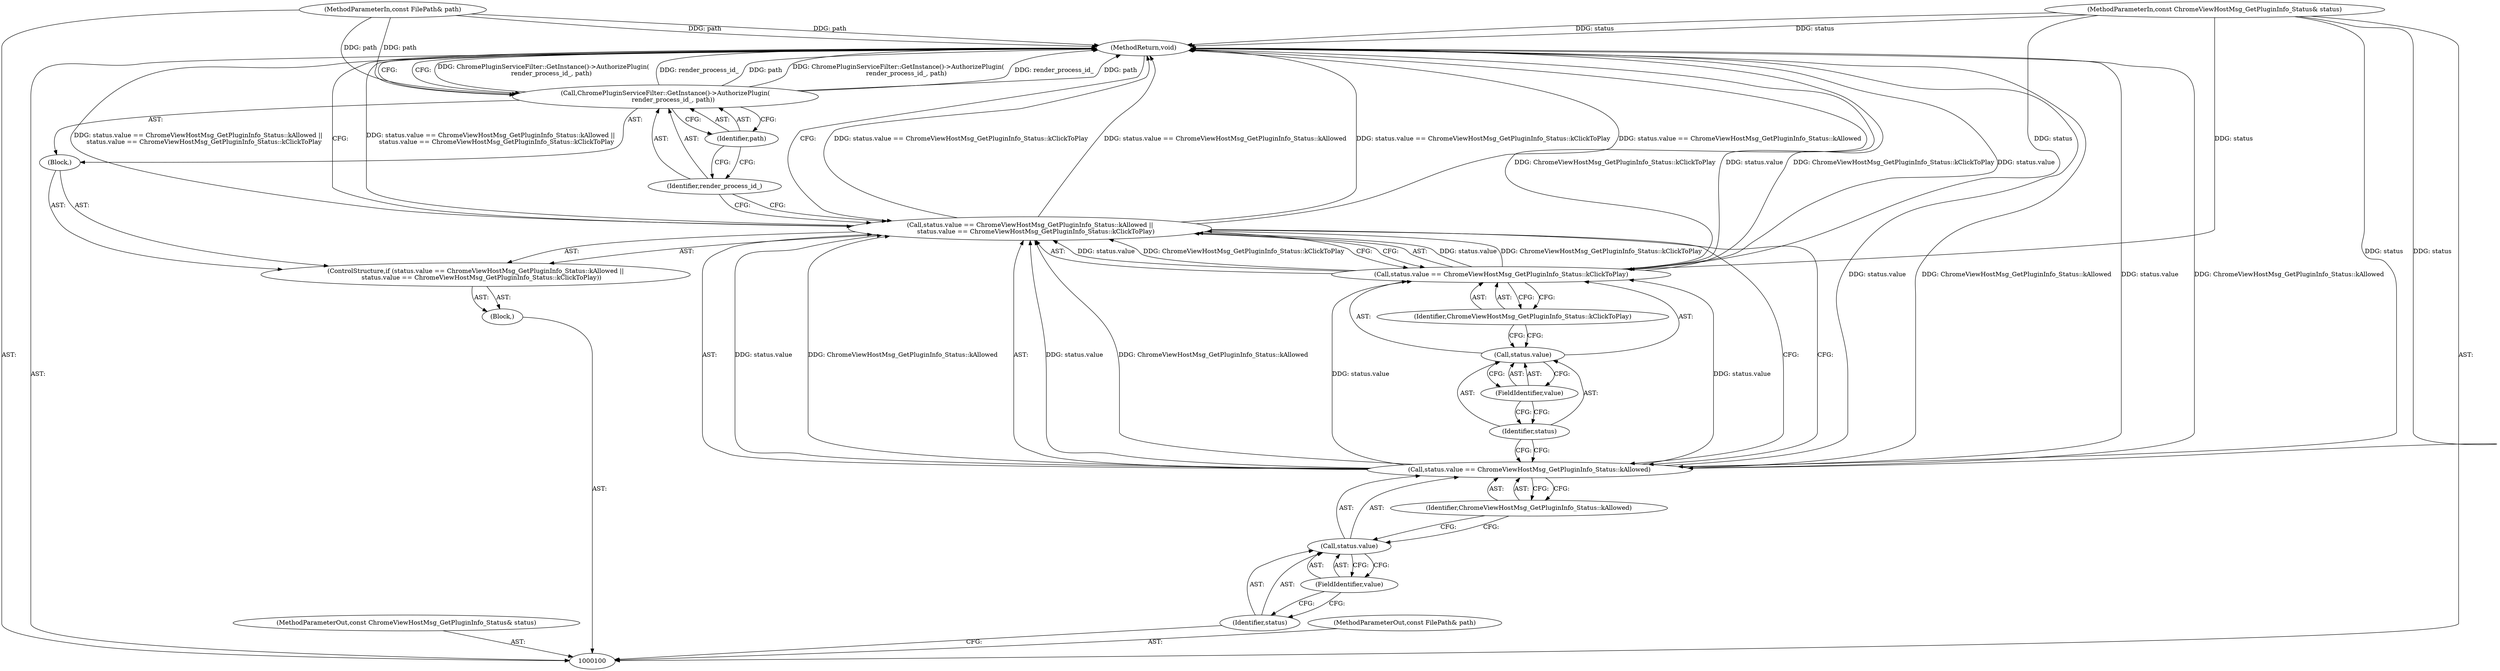 digraph "0_Chrome_ac8bd041b81e46e4e4fcd5021aaa5499703952e6_1" {
"1000120" [label="(MethodReturn,void)"];
"1000101" [label="(MethodParameterIn,const ChromeViewHostMsg_GetPluginInfo_Status& status)"];
"1000146" [label="(MethodParameterOut,const ChromeViewHostMsg_GetPluginInfo_Status& status)"];
"1000103" [label="(Block,)"];
"1000102" [label="(MethodParameterIn,const FilePath& path)"];
"1000147" [label="(MethodParameterOut,const FilePath& path)"];
"1000109" [label="(FieldIdentifier,value)"];
"1000110" [label="(Identifier,ChromeViewHostMsg_GetPluginInfo_Status::kAllowed)"];
"1000104" [label="(ControlStructure,if (status.value == ChromeViewHostMsg_GetPluginInfo_Status::kAllowed ||\n      status.value == ChromeViewHostMsg_GetPluginInfo_Status::kClickToPlay))"];
"1000105" [label="(Call,status.value == ChromeViewHostMsg_GetPluginInfo_Status::kAllowed ||\n      status.value == ChromeViewHostMsg_GetPluginInfo_Status::kClickToPlay)"];
"1000106" [label="(Call,status.value == ChromeViewHostMsg_GetPluginInfo_Status::kAllowed)"];
"1000107" [label="(Call,status.value)"];
"1000108" [label="(Identifier,status)"];
"1000114" [label="(FieldIdentifier,value)"];
"1000115" [label="(Identifier,ChromeViewHostMsg_GetPluginInfo_Status::kClickToPlay)"];
"1000111" [label="(Call,status.value == ChromeViewHostMsg_GetPluginInfo_Status::kClickToPlay)"];
"1000112" [label="(Call,status.value)"];
"1000113" [label="(Identifier,status)"];
"1000116" [label="(Block,)"];
"1000117" [label="(Call,ChromePluginServiceFilter::GetInstance()->AuthorizePlugin(\n        render_process_id_, path))"];
"1000119" [label="(Identifier,path)"];
"1000118" [label="(Identifier,render_process_id_)"];
"1000120" -> "1000100"  [label="AST: "];
"1000120" -> "1000117"  [label="CFG: "];
"1000120" -> "1000105"  [label="CFG: "];
"1000117" -> "1000120"  [label="DDG: ChromePluginServiceFilter::GetInstance()->AuthorizePlugin(\n        render_process_id_, path)"];
"1000117" -> "1000120"  [label="DDG: render_process_id_"];
"1000117" -> "1000120"  [label="DDG: path"];
"1000106" -> "1000120"  [label="DDG: status.value"];
"1000106" -> "1000120"  [label="DDG: ChromeViewHostMsg_GetPluginInfo_Status::kAllowed"];
"1000105" -> "1000120"  [label="DDG: status.value == ChromeViewHostMsg_GetPluginInfo_Status::kAllowed ||\n      status.value == ChromeViewHostMsg_GetPluginInfo_Status::kClickToPlay"];
"1000105" -> "1000120"  [label="DDG: status.value == ChromeViewHostMsg_GetPluginInfo_Status::kClickToPlay"];
"1000105" -> "1000120"  [label="DDG: status.value == ChromeViewHostMsg_GetPluginInfo_Status::kAllowed"];
"1000111" -> "1000120"  [label="DDG: ChromeViewHostMsg_GetPluginInfo_Status::kClickToPlay"];
"1000111" -> "1000120"  [label="DDG: status.value"];
"1000102" -> "1000120"  [label="DDG: path"];
"1000101" -> "1000120"  [label="DDG: status"];
"1000101" -> "1000100"  [label="AST: "];
"1000101" -> "1000120"  [label="DDG: status"];
"1000101" -> "1000106"  [label="DDG: status"];
"1000101" -> "1000111"  [label="DDG: status"];
"1000146" -> "1000100"  [label="AST: "];
"1000103" -> "1000100"  [label="AST: "];
"1000104" -> "1000103"  [label="AST: "];
"1000102" -> "1000100"  [label="AST: "];
"1000102" -> "1000120"  [label="DDG: path"];
"1000102" -> "1000117"  [label="DDG: path"];
"1000147" -> "1000100"  [label="AST: "];
"1000109" -> "1000107"  [label="AST: "];
"1000109" -> "1000108"  [label="CFG: "];
"1000107" -> "1000109"  [label="CFG: "];
"1000110" -> "1000106"  [label="AST: "];
"1000110" -> "1000107"  [label="CFG: "];
"1000106" -> "1000110"  [label="CFG: "];
"1000104" -> "1000103"  [label="AST: "];
"1000105" -> "1000104"  [label="AST: "];
"1000116" -> "1000104"  [label="AST: "];
"1000105" -> "1000104"  [label="AST: "];
"1000105" -> "1000106"  [label="CFG: "];
"1000105" -> "1000111"  [label="CFG: "];
"1000106" -> "1000105"  [label="AST: "];
"1000111" -> "1000105"  [label="AST: "];
"1000118" -> "1000105"  [label="CFG: "];
"1000120" -> "1000105"  [label="CFG: "];
"1000105" -> "1000120"  [label="DDG: status.value == ChromeViewHostMsg_GetPluginInfo_Status::kAllowed ||\n      status.value == ChromeViewHostMsg_GetPluginInfo_Status::kClickToPlay"];
"1000105" -> "1000120"  [label="DDG: status.value == ChromeViewHostMsg_GetPluginInfo_Status::kClickToPlay"];
"1000105" -> "1000120"  [label="DDG: status.value == ChromeViewHostMsg_GetPluginInfo_Status::kAllowed"];
"1000106" -> "1000105"  [label="DDG: status.value"];
"1000106" -> "1000105"  [label="DDG: ChromeViewHostMsg_GetPluginInfo_Status::kAllowed"];
"1000111" -> "1000105"  [label="DDG: status.value"];
"1000111" -> "1000105"  [label="DDG: ChromeViewHostMsg_GetPluginInfo_Status::kClickToPlay"];
"1000106" -> "1000105"  [label="AST: "];
"1000106" -> "1000110"  [label="CFG: "];
"1000107" -> "1000106"  [label="AST: "];
"1000110" -> "1000106"  [label="AST: "];
"1000113" -> "1000106"  [label="CFG: "];
"1000105" -> "1000106"  [label="CFG: "];
"1000106" -> "1000120"  [label="DDG: status.value"];
"1000106" -> "1000120"  [label="DDG: ChromeViewHostMsg_GetPluginInfo_Status::kAllowed"];
"1000106" -> "1000105"  [label="DDG: status.value"];
"1000106" -> "1000105"  [label="DDG: ChromeViewHostMsg_GetPluginInfo_Status::kAllowed"];
"1000101" -> "1000106"  [label="DDG: status"];
"1000106" -> "1000111"  [label="DDG: status.value"];
"1000107" -> "1000106"  [label="AST: "];
"1000107" -> "1000109"  [label="CFG: "];
"1000108" -> "1000107"  [label="AST: "];
"1000109" -> "1000107"  [label="AST: "];
"1000110" -> "1000107"  [label="CFG: "];
"1000108" -> "1000107"  [label="AST: "];
"1000108" -> "1000100"  [label="CFG: "];
"1000109" -> "1000108"  [label="CFG: "];
"1000114" -> "1000112"  [label="AST: "];
"1000114" -> "1000113"  [label="CFG: "];
"1000112" -> "1000114"  [label="CFG: "];
"1000115" -> "1000111"  [label="AST: "];
"1000115" -> "1000112"  [label="CFG: "];
"1000111" -> "1000115"  [label="CFG: "];
"1000111" -> "1000105"  [label="AST: "];
"1000111" -> "1000115"  [label="CFG: "];
"1000112" -> "1000111"  [label="AST: "];
"1000115" -> "1000111"  [label="AST: "];
"1000105" -> "1000111"  [label="CFG: "];
"1000111" -> "1000120"  [label="DDG: ChromeViewHostMsg_GetPluginInfo_Status::kClickToPlay"];
"1000111" -> "1000120"  [label="DDG: status.value"];
"1000111" -> "1000105"  [label="DDG: status.value"];
"1000111" -> "1000105"  [label="DDG: ChromeViewHostMsg_GetPluginInfo_Status::kClickToPlay"];
"1000106" -> "1000111"  [label="DDG: status.value"];
"1000101" -> "1000111"  [label="DDG: status"];
"1000112" -> "1000111"  [label="AST: "];
"1000112" -> "1000114"  [label="CFG: "];
"1000113" -> "1000112"  [label="AST: "];
"1000114" -> "1000112"  [label="AST: "];
"1000115" -> "1000112"  [label="CFG: "];
"1000113" -> "1000112"  [label="AST: "];
"1000113" -> "1000106"  [label="CFG: "];
"1000114" -> "1000113"  [label="CFG: "];
"1000116" -> "1000104"  [label="AST: "];
"1000117" -> "1000116"  [label="AST: "];
"1000117" -> "1000116"  [label="AST: "];
"1000117" -> "1000119"  [label="CFG: "];
"1000118" -> "1000117"  [label="AST: "];
"1000119" -> "1000117"  [label="AST: "];
"1000120" -> "1000117"  [label="CFG: "];
"1000117" -> "1000120"  [label="DDG: ChromePluginServiceFilter::GetInstance()->AuthorizePlugin(\n        render_process_id_, path)"];
"1000117" -> "1000120"  [label="DDG: render_process_id_"];
"1000117" -> "1000120"  [label="DDG: path"];
"1000102" -> "1000117"  [label="DDG: path"];
"1000119" -> "1000117"  [label="AST: "];
"1000119" -> "1000118"  [label="CFG: "];
"1000117" -> "1000119"  [label="CFG: "];
"1000118" -> "1000117"  [label="AST: "];
"1000118" -> "1000105"  [label="CFG: "];
"1000119" -> "1000118"  [label="CFG: "];
}
